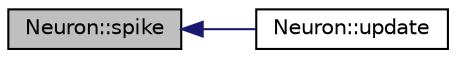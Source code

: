 digraph "Neuron::spike"
{
  edge [fontname="Helvetica",fontsize="10",labelfontname="Helvetica",labelfontsize="10"];
  node [fontname="Helvetica",fontsize="10",shape=record];
  rankdir="LR";
  Node39 [label="Neuron::spike",height=0.2,width=0.4,color="black", fillcolor="grey75", style="filled", fontcolor="black"];
  Node39 -> Node40 [dir="back",color="midnightblue",fontsize="10",style="solid",fontname="Helvetica"];
  Node40 [label="Neuron::update",height=0.2,width=0.4,color="black", fillcolor="white", style="filled",URL="$class_neuron.html#aa836ca8483e1f3e7272fcee9592df266",tooltip="updates Neuron every ∆t "];
}
